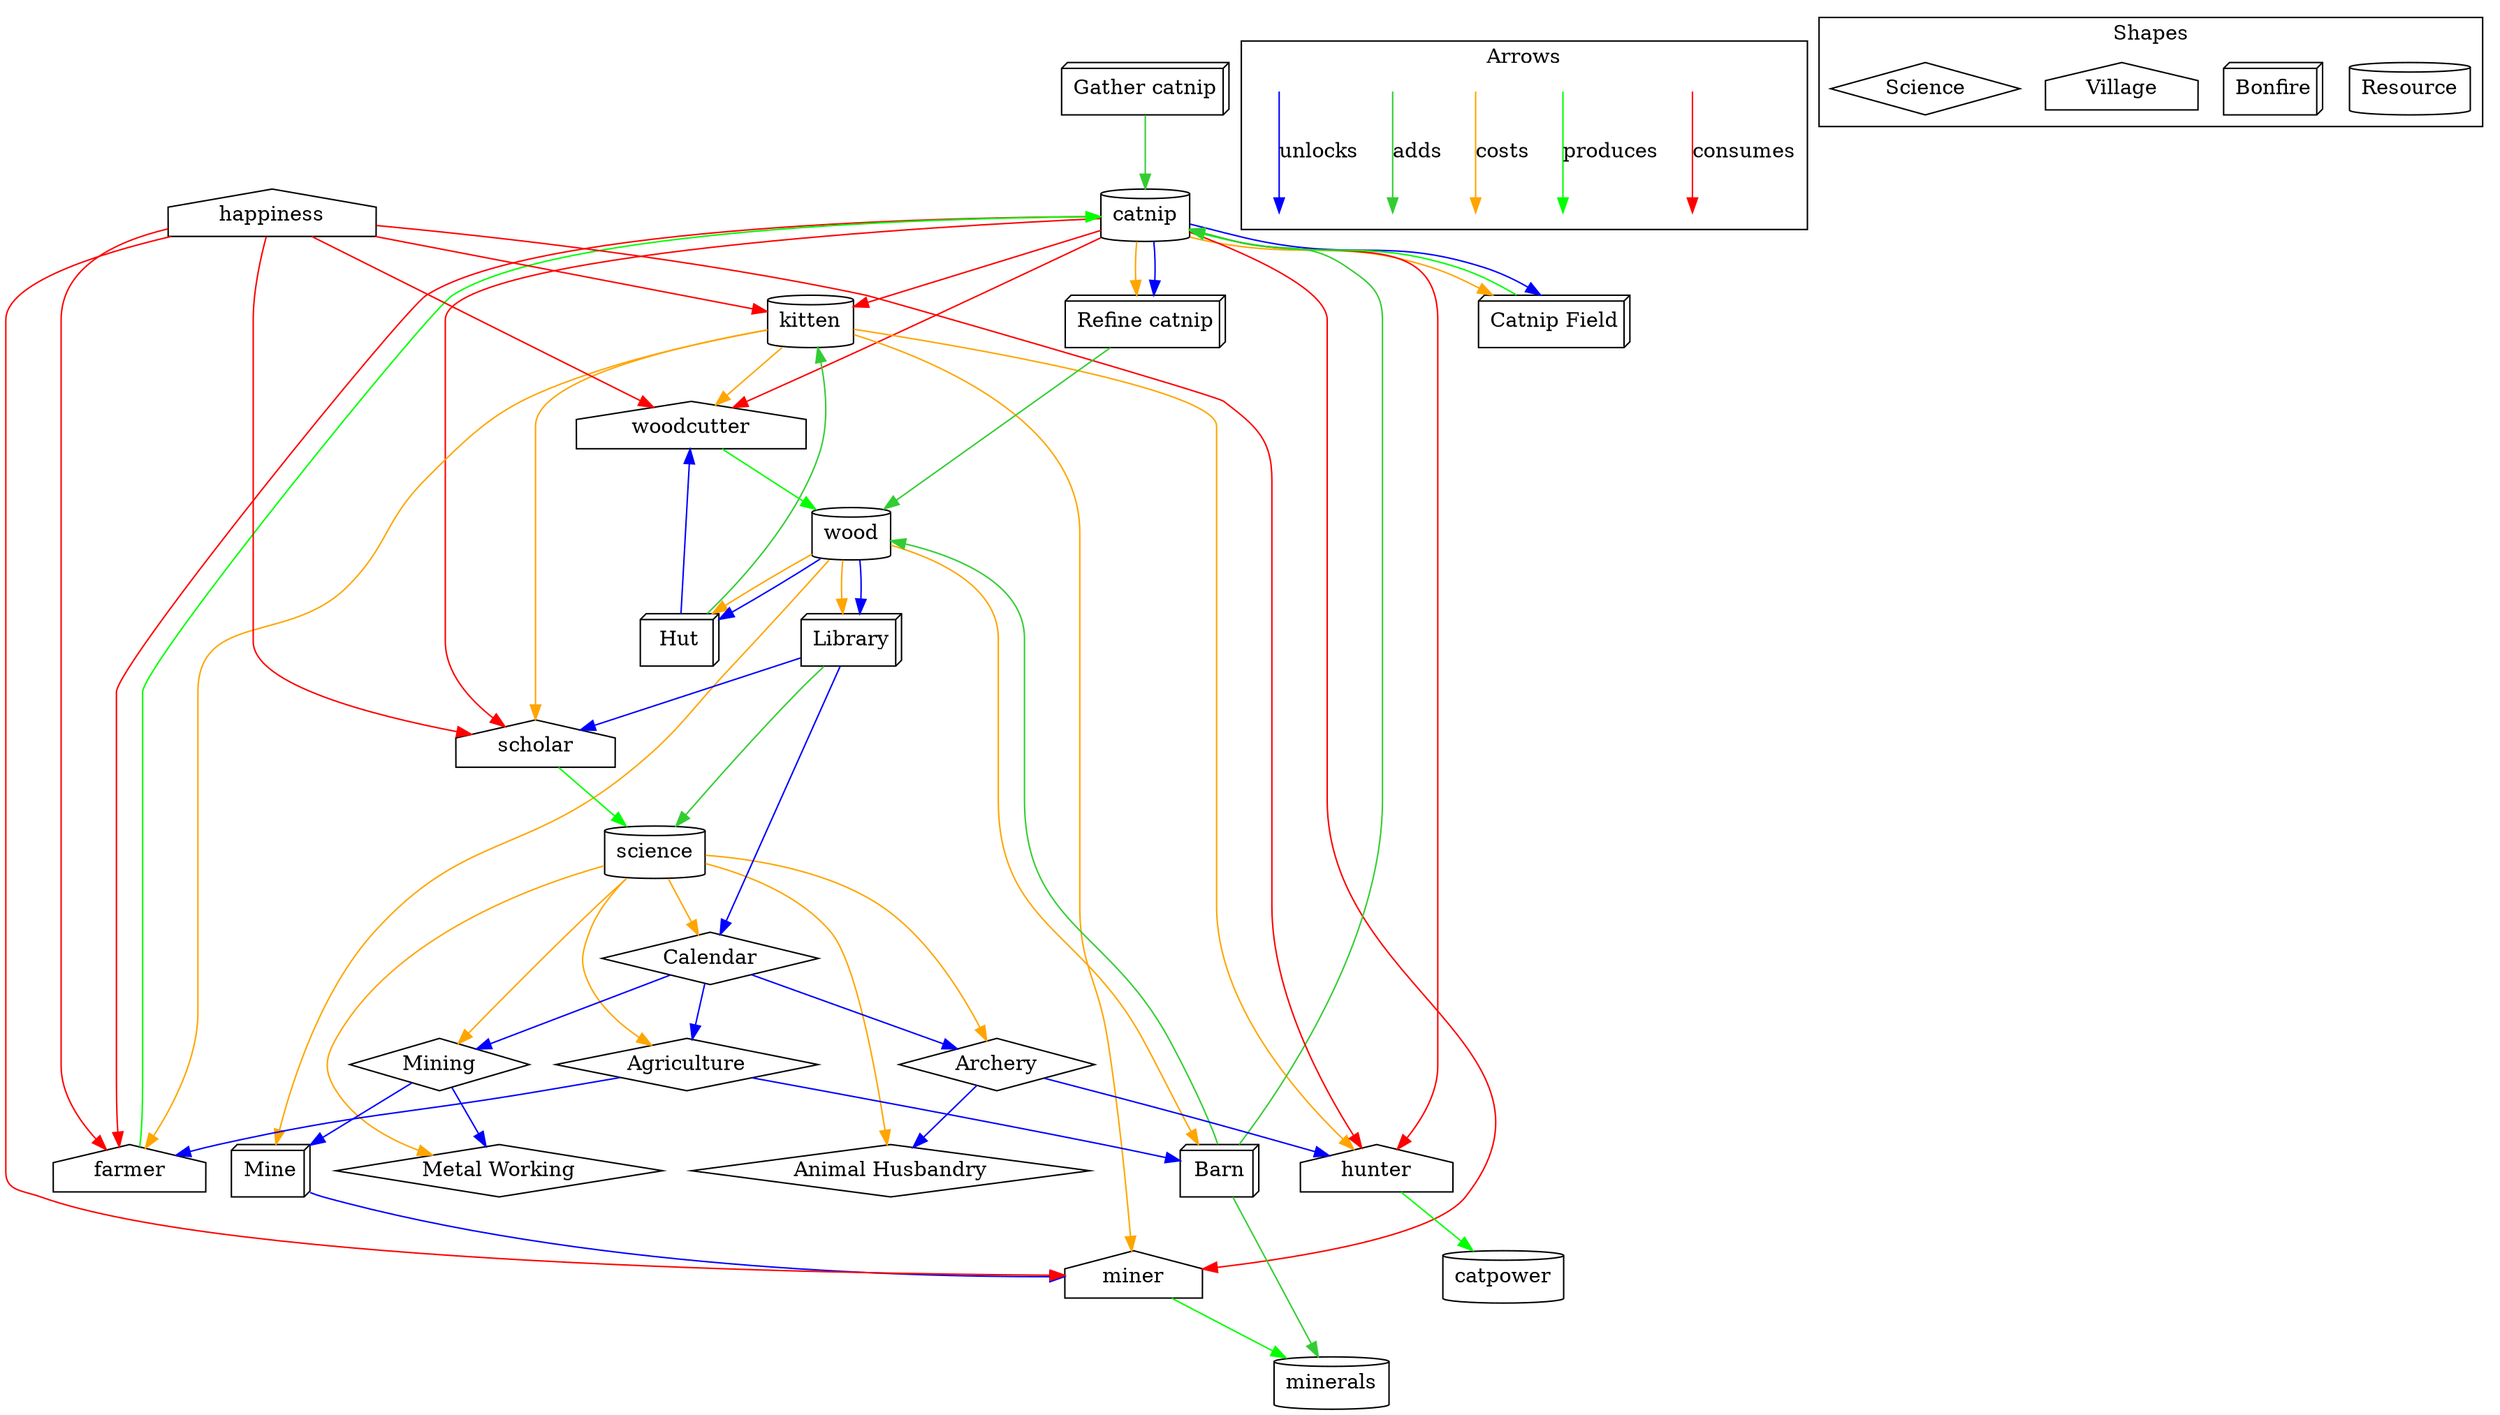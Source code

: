 digraph {
  "catnip" [shape="cylinder"];
  "wood" [shape="cylinder"];
  "science" [shape="cylinder"];
  "catpower" [shape="cylinder"];
  "minerals" [shape="cylinder"];
  "kitten" [shape="cylinder"];
  "Catnip Field" [shape="box3d"];
  "Hut" [shape="box3d"];
  "Library" [shape="box3d"];
  "Barn" [shape="box3d"];
  "Mine" [shape="box3d"];
  "woodcutter" [shape="house"];
  "scholar" [shape="house"];
  "farmer" [shape="house"];
  "hunter" [shape="house"];
  "miner" [shape="house"];
  "happiness" [shape="house"];
  "Calendar" [shape="diamond"];
  "Agriculture" [shape="diamond"];
  "Archery" [shape="diamond"];
  "Mining" [shape="diamond"];
  "Animal Husbandry" [shape="diamond"];
  "Metal Working" [shape="diamond"];
  "Gather catnip" [shape="box3d"];
  "Refine catnip" [shape="box3d"];
  "Catnip Field" [shape="box3d"];
  "Hut" [shape="box3d"];
  "Library" [shape="box3d"];
  "Barn" [shape="box3d"];
  "Mine" [shape="box3d"];
  "woodcutter" [shape="house"];
  "scholar" [shape="house"];
  "farmer" [shape="house"];
  "hunter" [shape="house"];
  "miner" [shape="house"];
  "Calendar" [shape="diamond"];
  "Agriculture" [shape="diamond"];
  "Archery" [shape="diamond"];
  "Mining" [shape="diamond"];
  "Animal Husbandry" [shape="diamond"];
  "Metal Working" [shape="diamond"];
  "Catnip Field" -> "catnip" [color="green"];
  "catnip" -> "kitten" [color="red"];
  "catnip" -> "woodcutter" [color="red"];
  "catnip" -> "scholar" [color="red"];
  "catnip" -> "farmer" [color="red"];
  "catnip" -> "hunter" [color="red"];
  "catnip" -> "miner" [color="red"];
  "farmer" -> "catnip" [color="green"];
  "woodcutter" -> "wood" [color="green"];
  "scholar" -> "science" [color="green"];
  "hunter" -> "catpower" [color="green"];
  "miner" -> "minerals" [color="green"];
  "happiness" -> "kitten" [color="red"];
  "happiness" -> "woodcutter" [color="red"];
  "happiness" -> "scholar" [color="red"];
  "happiness" -> "farmer" [color="red"];
  "happiness" -> "hunter" [color="red"];
  "happiness" -> "miner" [color="red"];
  "Gather catnip" -> "catnip" [color="limegreen"];
  "catnip" -> "Refine catnip" [color="orange"];
  "Refine catnip" -> "wood" [color="limegreen"];
  "catnip" -> "Refine catnip" [color="blue"];
  "catnip" -> "Catnip Field" [color="orange"];
  "catnip" -> "Catnip Field" [color="blue"];
  "wood" -> "Hut" [color="orange"];
  "Hut" -> "kitten" [color="limegreen"];
  "wood" -> "Hut" [color="blue"];
  "wood" -> "Library" [color="orange"];
  "Library" -> "science" [color="limegreen"];
  "wood" -> "Library" [color="blue"];
  "wood" -> "Barn" [color="orange"];
  "Barn" -> "catnip" [color="limegreen"];
  "Barn" -> "wood" [color="limegreen"];
  "Barn" -> "minerals" [color="limegreen"];
  "Agriculture" -> "Barn" [color="blue"];
  "wood" -> "Mine" [color="orange"];
  "Mining" -> "Mine" [color="blue"];
  "kitten" -> "woodcutter" [color="orange"];
  "Hut" -> "woodcutter" [color="blue"];
  "kitten" -> "scholar" [color="orange"];
  "Library" -> "scholar" [color="blue"];
  "kitten" -> "farmer" [color="orange"];
  "Agriculture" -> "farmer" [color="blue"];
  "kitten" -> "hunter" [color="orange"];
  "Archery" -> "hunter" [color="blue"];
  "kitten" -> "miner" [color="orange"];
  "Mine" -> "miner" [color="blue"];
  "science" -> "Calendar" [color="orange"];
  "Library" -> "Calendar" [color="blue"];
  "science" -> "Agriculture" [color="orange"];
  "Calendar" -> "Agriculture" [color="blue"];
  "science" -> "Archery" [color="orange"];
  "Calendar" -> "Archery" [color="blue"];
  "science" -> "Mining" [color="orange"];
  "Calendar" -> "Mining" [color="blue"];
  "science" -> "Animal Husbandry" [color="orange"];
  "Archery" -> "Animal Husbandry" [color="blue"];
  "science" -> "Metal Working" [color="orange"];
  "Mining" -> "Metal Working" [color="blue"];

subgraph cluster_01 {
  label = "Arrows";
  node [shape=point, style=invis]
  n0 -> n1 [color="red" label="consumes"]
  n2 -> n3 [color="green" label="produces"]
  n4 -> n5 [color="orange" label="costs"]
  n6 -> n7 [color="limegreen" label="adds"]
  n8 -> n9 [color="blue" label="unlocks"]
}

subgraph cluster_02 {
  label = "Shapes";
  "Resource" [shape="cylinder"];
  "Bonfire" [shape="box3d"];
  "Village" [shape="house"];
  "Science" [shape="diamond"];
}
}
